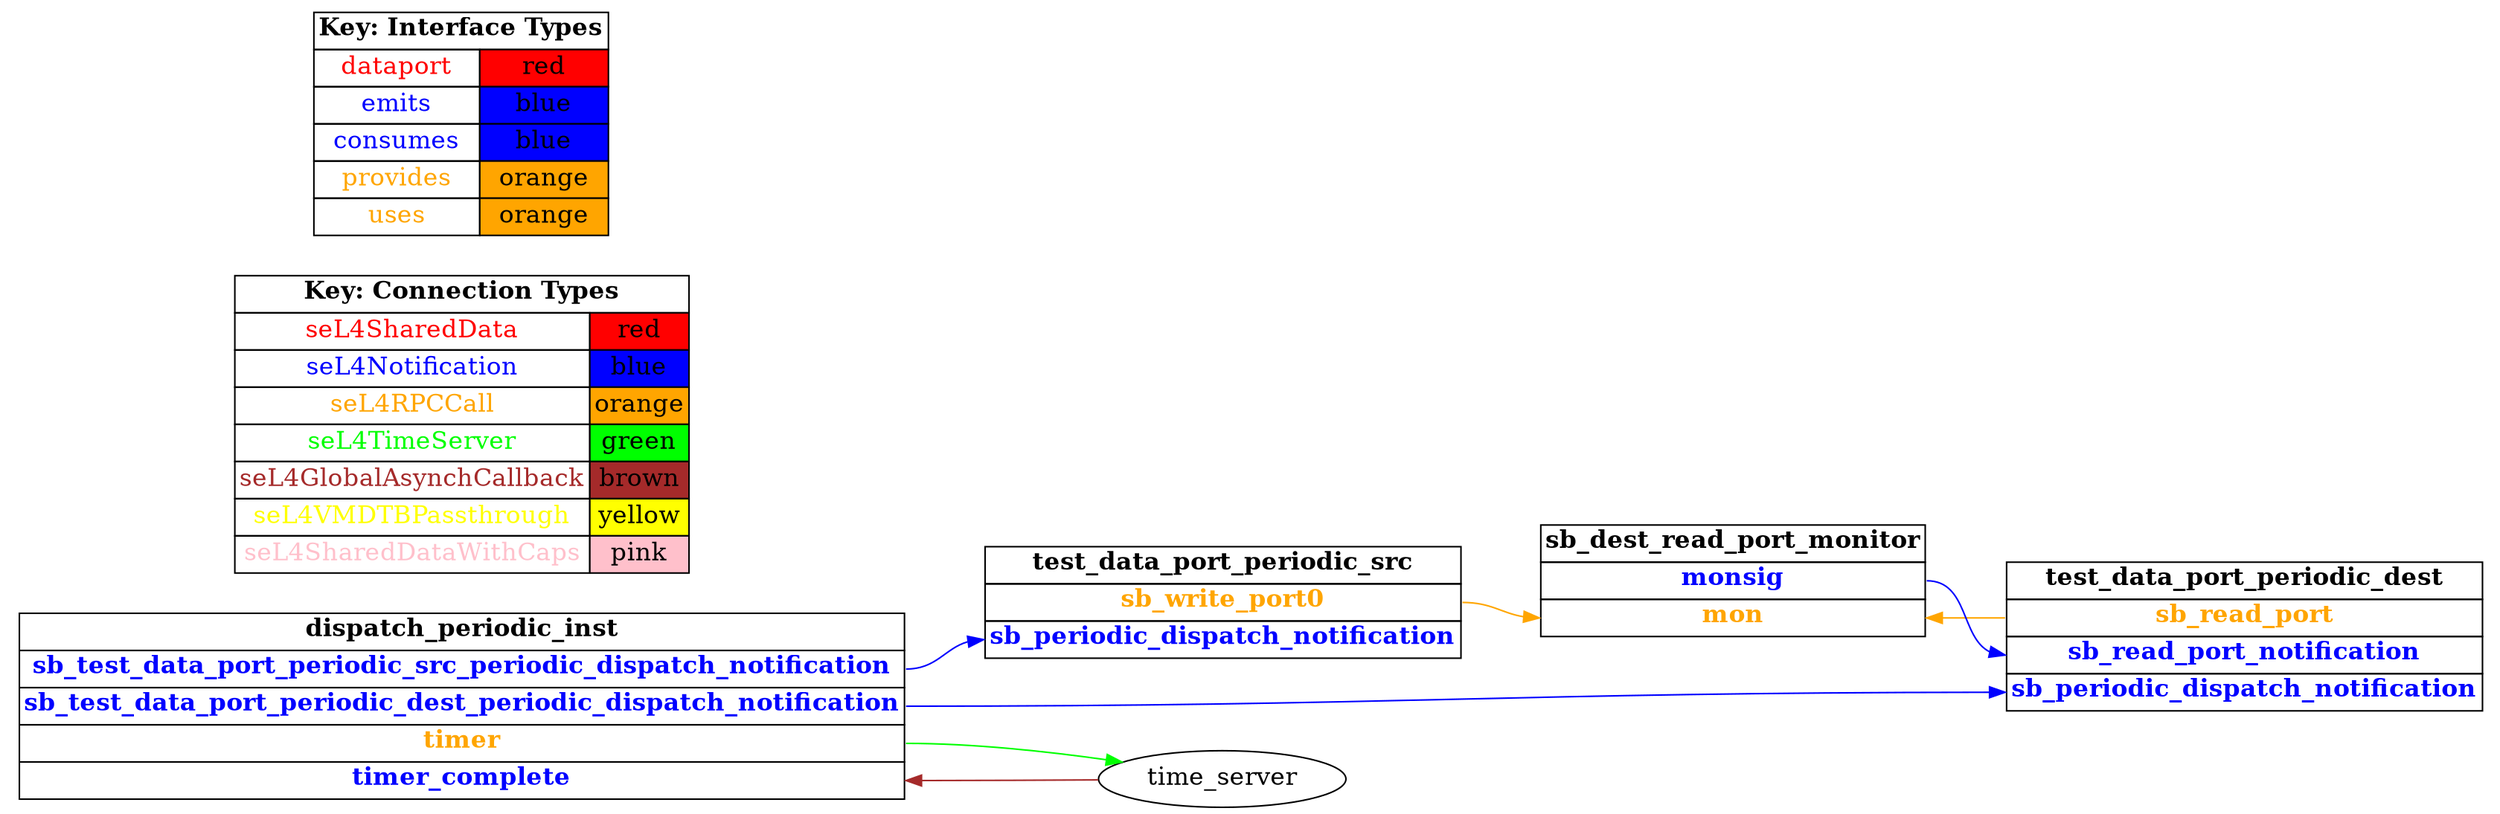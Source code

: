 digraph g {
graph [
  overlap = false,
  rankdir = "LR"
];
node [
  fontsize = "16",
  shape = "ellipse"
];
edge [
];

test_data_port_periodic_src [
  label=<
    <TABLE BORDER="0" CELLBORDER="1" CELLSPACING="0">
      <TR><TD><B>test_data_port_periodic_src</B></TD></TR>
      <TR><TD PORT="sb_write_port0"><FONT COLOR="orange"><B>sb_write_port0</B></FONT></TD></TR>
      <TR><TD PORT="sb_periodic_dispatch_notification"><FONT COLOR="blue"><B>sb_periodic_dispatch_notification</B></FONT></TD></TR>"
    </TABLE>
  >
  shape=plaintext
];

test_data_port_periodic_dest [
  label=<
    <TABLE BORDER="0" CELLBORDER="1" CELLSPACING="0">
      <TR><TD><B>test_data_port_periodic_dest</B></TD></TR>
      <TR><TD PORT="sb_read_port"><FONT COLOR="orange"><B>sb_read_port</B></FONT></TD></TR>
      <TR><TD PORT="sb_read_port_notification"><FONT COLOR="blue"><B>sb_read_port_notification</B></FONT></TD></TR>
      <TR><TD PORT="sb_periodic_dispatch_notification"><FONT COLOR="blue"><B>sb_periodic_dispatch_notification</B></FONT></TD></TR>"
    </TABLE>
  >
  shape=plaintext
];

sb_dest_read_port_monitor [
  label=<
    <TABLE BORDER="0" CELLBORDER="1" CELLSPACING="0">
      <TR><TD><B>sb_dest_read_port_monitor</B></TD></TR>
      <TR><TD PORT="monsig"><FONT COLOR="blue"><B>monsig</B></FONT></TD></TR>
      <TR><TD PORT="mon"><FONT COLOR="orange"><B>mon</B></FONT></TD></TR>"
    </TABLE>
  >
  shape=plaintext
];

dispatch_periodic_inst [
  label=<
    <TABLE BORDER="0" CELLBORDER="1" CELLSPACING="0">
      <TR><TD><B>dispatch_periodic_inst</B></TD></TR>
      <TR><TD PORT="sb_test_data_port_periodic_src_periodic_dispatch_notification"><FONT COLOR="blue"><B>sb_test_data_port_periodic_src_periodic_dispatch_notification</B></FONT></TD></TR>
      <TR><TD PORT="sb_test_data_port_periodic_dest_periodic_dispatch_notification"><FONT COLOR="blue"><B>sb_test_data_port_periodic_dest_periodic_dispatch_notification</B></FONT></TD></TR>
      <TR><TD PORT="timer"><FONT COLOR="orange"><B>timer</B></FONT></TD></TR>
      <TR><TD PORT="timer_complete"><FONT COLOR="blue"><B>timer_complete</B></FONT></TD></TR>"
    </TABLE>
  >
  shape=plaintext
];

connectiontypekey [
  label=<
   <TABLE BORDER="0" CELLBORDER="1" CELLSPACING="0">
     <TR><TD COLSPAN="2"><B>Key: Connection Types</B></TD></TR>
     <TR><TD><FONT COLOR="red">seL4SharedData</FONT></TD><TD BGCOLOR="red">red</TD></TR>
     <TR><TD><FONT COLOR="blue">seL4Notification</FONT></TD><TD BGCOLOR="blue">blue</TD></TR>
     <TR><TD><FONT COLOR="orange">seL4RPCCall</FONT></TD><TD BGCOLOR="orange">orange</TD></TR>
     <TR><TD><FONT COLOR="green">seL4TimeServer</FONT></TD><TD BGCOLOR="green">green</TD></TR>
     <TR><TD><FONT COLOR="brown">seL4GlobalAsynchCallback</FONT></TD><TD BGCOLOR="brown">brown</TD></TR>
     <TR><TD><FONT COLOR="yellow">seL4VMDTBPassthrough</FONT></TD><TD BGCOLOR="yellow">yellow</TD></TR>
     <TR><TD><FONT COLOR="pink">seL4SharedDataWithCaps</FONT></TD><TD BGCOLOR="pink">pink</TD></TR>
   </TABLE>
  >
  shape=plaintext
];

interfacetypekey [
  label=<
   <TABLE BORDER="0" CELLBORDER="1" CELLSPACING="0">
     <TR><TD COLSPAN="2"><B>Key: Interface Types</B></TD></TR>
     <TR><TD><FONT COLOR="red">dataport</FONT></TD><TD BGCOLOR="red">red</TD></TR>
     <TR><TD><FONT COLOR="blue">emits</FONT></TD><TD BGCOLOR="blue">blue</TD></TR>
     <TR><TD><FONT COLOR="blue">consumes</FONT></TD><TD BGCOLOR="blue">blue</TD></TR>
     <TR><TD><FONT COLOR="orange">provides</FONT></TD><TD BGCOLOR="orange">orange</TD></TR>
     <TR><TD><FONT COLOR="orange">uses</FONT></TD><TD BGCOLOR="orange">orange</TD></TR>
   </TABLE>
  >
  shape=plaintext
];

"test_data_port_periodic_src":sb_write_port0 -> "sb_dest_read_port_monitor":mon [
  color="orange"
  //label = "seL4RPCCall"
  id = conn1

];

"test_data_port_periodic_dest":sb_read_port -> "sb_dest_read_port_monitor":mon [
  color="orange"
  //label = "seL4RPCCall"
  id = conn2

];

"sb_dest_read_port_monitor":monsig -> "test_data_port_periodic_dest":sb_read_port_notification [
  color="blue"
  //label = "seL4Notification"
  id = conn3

];

"dispatch_periodic_inst":sb_test_data_port_periodic_src_periodic_dispatch_notification -> "test_data_port_periodic_src":sb_periodic_dispatch_notification [
  color="blue"
  //label = "seL4Notification"
  id = conn4

];

"dispatch_periodic_inst":sb_test_data_port_periodic_dest_periodic_dispatch_notification -> "test_data_port_periodic_dest":sb_periodic_dispatch_notification [
  color="blue"
  //label = "seL4Notification"
  id = conn5

];

"dispatch_periodic_inst":timer -> "time_server":the_timer [
  color="green"
  //label = "seL4TimeServer"
  id = conn6

];

"time_server":timer_notification -> "dispatch_periodic_inst":timer_complete [
  color="brown"
  //label = "seL4GlobalAsynchCallback"
  id = conn7

];

}